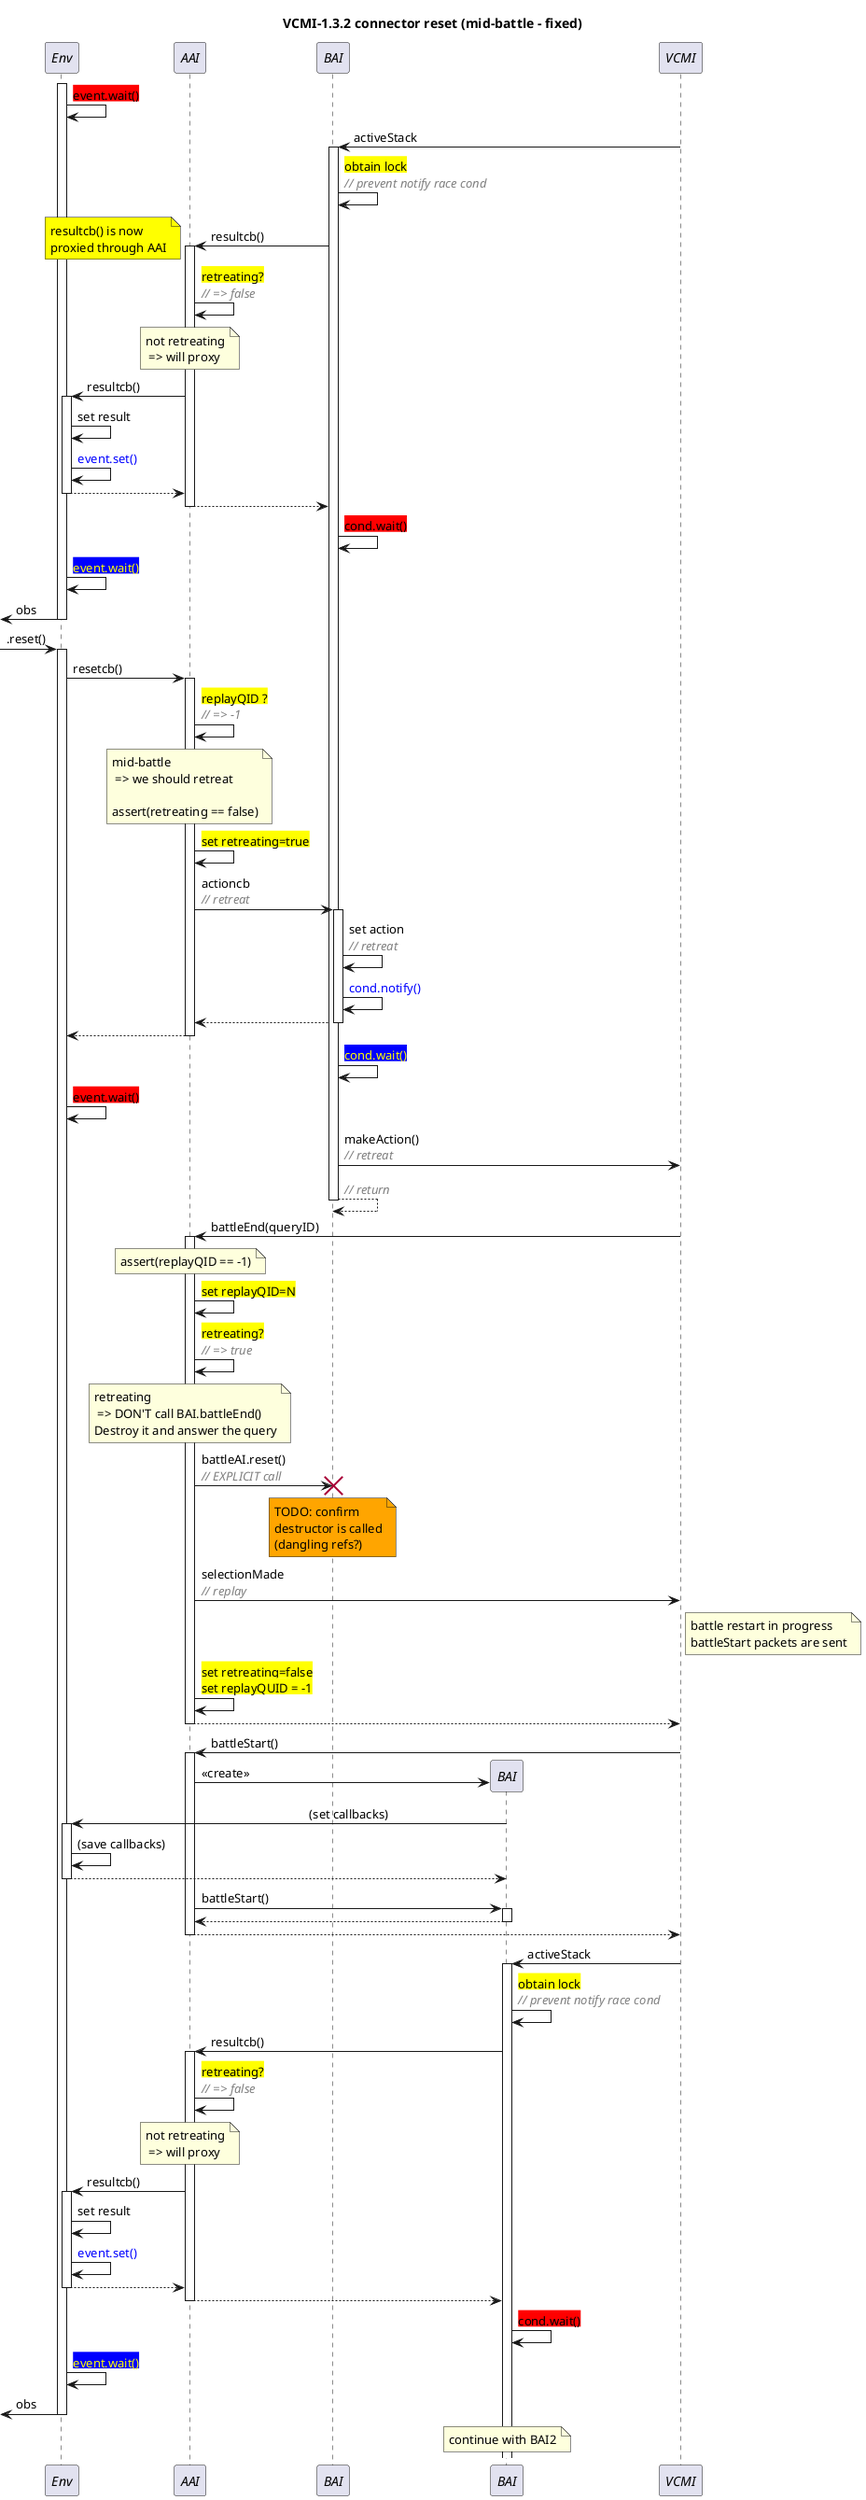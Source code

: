 @startuml "vcmi-1.32-reset-midbattle"

title "VCMI-1.3.2 connector reset (mid-battle - fixed)"

skinparam sequenceBoxBorderColor #FFF

!$nbsp = "<U+00A0>"

' workaround the fact that text alignment can only be
' set globally. Using hspace(n) returns N monospaced
' $nbsp chars
!function $hspace($length)
  !$res = ""
  !$i = $length
  !while $i > 0
    !$res = $res + $nbsp
    !$i = $i - 1
  !endwhile
  !return "<font:monospaced>"+$res+"</font>"
!endfunction

!function $desc($txt)
  !return "<font:Arial><color:Gray><i>// "+$txt+"</i></color></font>"
!endfunction

!function $wait($type, $set)
  !if ($set == 0)
    !return "<back:red>"+$type+".wait()</back>"
  !endif

  !return "<color:yellow><back:blue>"+$type+".wait()</back></color>"
!endfunction

!function $cond_notify()
  !return "<color:blue>cond.notify()</color>"
!endfunction

!function $event_set()
  !return "<color:blue>event.set()</color>"
!endfunction

!function $lock()
  !return "<back:yellow>obtain lock</back>\n"+$desc("prevent notify race cond")
!endfunction

participant "//Env//" as env
participant "//AAI//" as AAI
participant "//BAI//" as BAI
participant "//BAI//" as BAI2
participant "//VCMI//" as vcmi

activate env
env -> env : $wait(event,0)

vcmi -> BAI : activeStack
activate BAI
BAI -> BAI : $lock()
BAI -> AAI : resultcb()
activate AAI
note left #yellow: resultcb() is now\nproxied through AAI
AAI -> AAI : <back:yellow>retreating?</back>\n$desc("=> false")
note over AAI: not retreating\n => will proxy
AAI -> env : resultcb()
activate env
env -> env : set result
env -> env : $event_set()
env --> AAI :
deactivate env
AAI --> BAI :
deactivate AAI
BAI -> BAI : $wait(cond,0)
env -> env : $wait(event,1)
[<- env : obs
deactivate env

[-> env : .reset()
activate env

env -> AAI : resetcb()
activate AAI
AAI -> AAI : <back:yellow>replayQID ?</back>\n$desc("=> -1")
note over AAI : mid-battle\n => we should retreat\n\nassert(retreating == false)
AAI -> AAI : <back:yellow>set retreating=true</back>
AAI -> BAI : actioncb\n$desc(retreat)
activate BAI
BAI -> BAI : set action\n$desc(retreat)
BAI -> BAI : $cond_notify()
BAI --> AAI :
deactivate BAI
AAI --> env :
deactivate AAI
BAI -> BAI : $wait(cond,1)
env -> env : $wait(event,0)
BAI -> vcmi : makeAction()\n$desc(retreat)
BAI --> BAI : $desc(return)
deactivate BAI

' ' ----------------------------- DEBUG REPLACEMENT START
' activate env
' ' ----------------------------- DEBUG REPLACEMENT END


vcmi -> AAI : battleEnd(queryID)
activate AAI
note over AAI: assert(replayQID == -1)
AAI -> AAI : <back:yellow>set replayQID=N</back>

AAI -> AAI : <back:yellow>retreating?</back>\n$desc("=> true")
note over AAI: retreating\n => DON'T call BAI.battleEnd()\nDestroy it and answer the query

AAI -> BAI : battleAI.reset()\n$desc("EXPLICIT call")
note over BAI #orange: TODO: confirm\ndestructor is called\n(dangling refs?)
destroy BAI

AAI -> vcmi : selectionMade\n$desc(replay)
note right of vcmi
battle restart in progress
battleStart packets are sent
end note


AAI -> AAI : <back:yellow>set retreating=false\n<back:yellow>set replayQUID = -1

AAI --> vcmi :
deactivate AAI

vcmi -> AAI : battleStart()
activate AAI
create BAI2
AAI -> BAI2 : <<create>>
BAI2 -> env : $hspace(30) (set callbacks)
activate env
env -> env : (save callbacks)
env --> BAI2 :
deactivate env
AAI -> BAI2 : battleStart()
activate BAI2
BAI2 --> AAI :
deactivate BAI2
AAI --> vcmi :
deactivate AAI

vcmi -> BAI2 : activeStack
activate BAI2
BAI2 -> BAI2 : $lock()
BAI2 -> AAI : resultcb()
activate AAI
AAI -> AAI : <back:yellow>retreating?</back>\n$desc("=> false")
note over AAI: not retreating\n => will proxy
AAI -> env : resultcb()
activate env
env -> env : set result
env -> env : $event_set()
env --> AAI :
deactivate env
AAI --> BAI2 :
deactivate AAI
BAI2 -> BAI2 : $wait(cond,0)
env -> env : $wait(event,1)
[<- env : obs
deactivate env

note over BAI2 : continue with BAI2

@enduml
